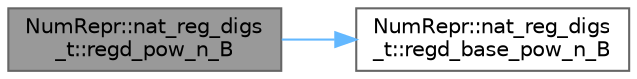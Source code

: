 digraph "NumRepr::nat_reg_digs_t::regd_pow_n_B"
{
 // INTERACTIVE_SVG=YES
 // LATEX_PDF_SIZE
  bgcolor="transparent";
  edge [fontname=Helvetica,fontsize=10,labelfontname=Helvetica,labelfontsize=10];
  node [fontname=Helvetica,fontsize=10,shape=box,height=0.2,width=0.4];
  rankdir="LR";
  Node1 [label="NumRepr::nat_reg_digs\l_t::regd_pow_n_B",height=0.2,width=0.4,color="gray40", fillcolor="grey60", style="filled", fontcolor="black",tooltip=" "];
  Node1 -> Node2 [color="steelblue1",style="solid"];
  Node2 [label="NumRepr::nat_reg_digs\l_t::regd_base_pow_n_B",height=0.2,width=0.4,color="grey40", fillcolor="white", style="filled",URL="$struct_num_repr_1_1nat__reg__digs__t.html#a0436673bf267b740051916a794c0b335",tooltip=" "];
}
